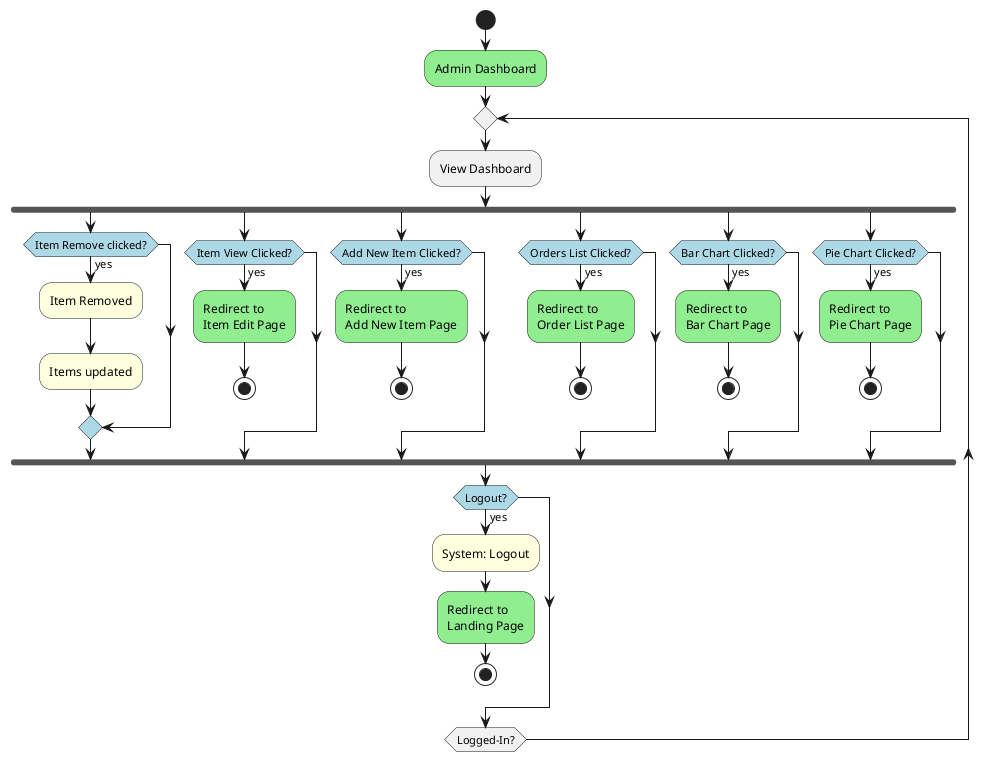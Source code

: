 @startuml AdminDashboardDiagram
start
#lightgreen:Admin Dashboard;

repeat 
  :View Dashboard;
  
  fork
    #lightblue:if (Item Remove clicked?) then (yes)
      #lightyellow:Item Removed;
      #lightyellow:Items updated;
    endif
  fork again
    #lightblue:if (Item View Clicked?) then (yes)
      #lightgreen:Redirect to\nItem Edit Page;
      stop
    endif
  fork again
    #lightblue:if (Add New Item Clicked?) then (yes)
      #lightgreen:Redirect to\nAdd New Item Page;
      stop
    endif
  fork again
    #lightblue:if (Orders List Clicked?) then (yes)
      #lightgreen:Redirect to\nOrder List Page;
      stop
    endif
  fork again
    #lightblue:if (Bar Chart Clicked?) then (yes)
      #lightgreen:Redirect to\nBar Chart Page;
      stop
    endif
  fork again
    #lightblue:if (Pie Chart Clicked?) then (yes)
      #lightgreen:Redirect to\nPie Chart Page;
      stop
    endif
  end fork

  #lightblue:if (Logout?) then (yes)
    #lightyellow:System: Logout;
    #lightgreen:Redirect to\nLanding Page;
    stop
  endif
repeat while (Logged-In?)
@enduml